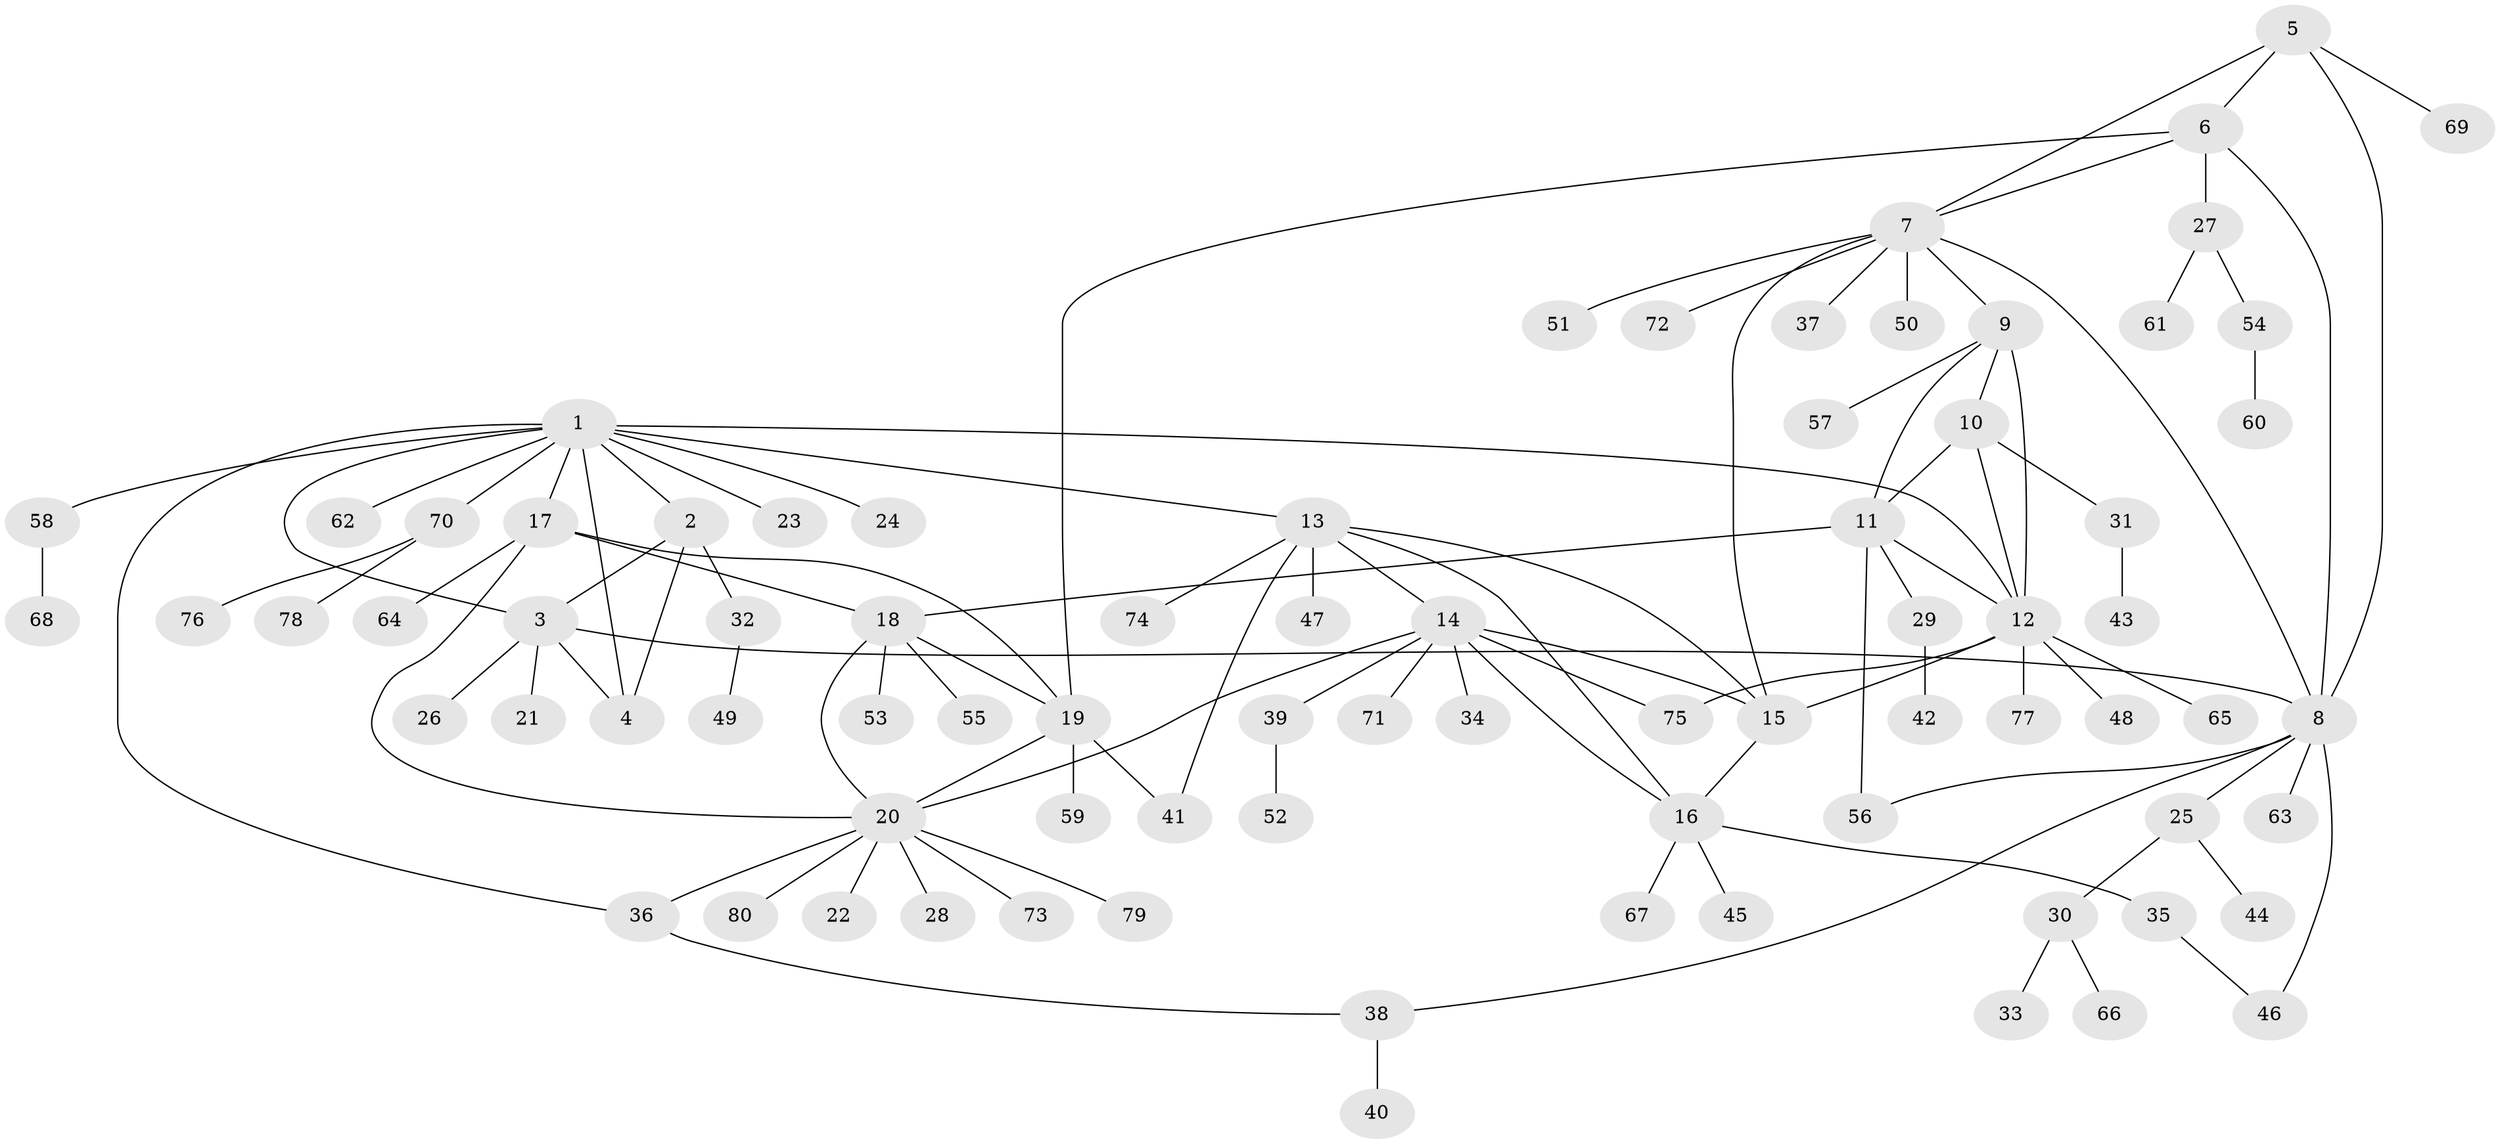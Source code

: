// coarse degree distribution, {16: 0.017241379310344827, 6: 0.034482758620689655, 2: 0.13793103448275862, 5: 0.06896551724137931, 14: 0.017241379310344827, 3: 0.034482758620689655, 7: 0.034482758620689655, 11: 0.017241379310344827, 4: 0.034482758620689655, 1: 0.603448275862069}
// Generated by graph-tools (version 1.1) at 2025/24/03/03/25 07:24:12]
// undirected, 80 vertices, 106 edges
graph export_dot {
graph [start="1"]
  node [color=gray90,style=filled];
  1;
  2;
  3;
  4;
  5;
  6;
  7;
  8;
  9;
  10;
  11;
  12;
  13;
  14;
  15;
  16;
  17;
  18;
  19;
  20;
  21;
  22;
  23;
  24;
  25;
  26;
  27;
  28;
  29;
  30;
  31;
  32;
  33;
  34;
  35;
  36;
  37;
  38;
  39;
  40;
  41;
  42;
  43;
  44;
  45;
  46;
  47;
  48;
  49;
  50;
  51;
  52;
  53;
  54;
  55;
  56;
  57;
  58;
  59;
  60;
  61;
  62;
  63;
  64;
  65;
  66;
  67;
  68;
  69;
  70;
  71;
  72;
  73;
  74;
  75;
  76;
  77;
  78;
  79;
  80;
  1 -- 2;
  1 -- 3;
  1 -- 4;
  1 -- 12;
  1 -- 13;
  1 -- 17;
  1 -- 23;
  1 -- 24;
  1 -- 36;
  1 -- 58;
  1 -- 62;
  1 -- 70;
  2 -- 3;
  2 -- 4;
  2 -- 32;
  3 -- 4;
  3 -- 8;
  3 -- 21;
  3 -- 26;
  5 -- 6;
  5 -- 7;
  5 -- 8;
  5 -- 69;
  6 -- 7;
  6 -- 8;
  6 -- 19;
  6 -- 27;
  7 -- 8;
  7 -- 9;
  7 -- 15;
  7 -- 37;
  7 -- 50;
  7 -- 51;
  7 -- 72;
  8 -- 25;
  8 -- 38;
  8 -- 46;
  8 -- 56;
  8 -- 63;
  9 -- 10;
  9 -- 11;
  9 -- 12;
  9 -- 57;
  10 -- 11;
  10 -- 12;
  10 -- 31;
  11 -- 12;
  11 -- 18;
  11 -- 29;
  11 -- 56;
  12 -- 15;
  12 -- 48;
  12 -- 65;
  12 -- 75;
  12 -- 77;
  13 -- 14;
  13 -- 15;
  13 -- 16;
  13 -- 41;
  13 -- 47;
  13 -- 74;
  14 -- 15;
  14 -- 16;
  14 -- 20;
  14 -- 34;
  14 -- 39;
  14 -- 71;
  14 -- 75;
  15 -- 16;
  16 -- 35;
  16 -- 45;
  16 -- 67;
  17 -- 18;
  17 -- 19;
  17 -- 20;
  17 -- 64;
  18 -- 19;
  18 -- 20;
  18 -- 53;
  18 -- 55;
  19 -- 20;
  19 -- 41;
  19 -- 59;
  20 -- 22;
  20 -- 28;
  20 -- 36;
  20 -- 73;
  20 -- 79;
  20 -- 80;
  25 -- 30;
  25 -- 44;
  27 -- 54;
  27 -- 61;
  29 -- 42;
  30 -- 33;
  30 -- 66;
  31 -- 43;
  32 -- 49;
  35 -- 46;
  36 -- 38;
  38 -- 40;
  39 -- 52;
  54 -- 60;
  58 -- 68;
  70 -- 76;
  70 -- 78;
}
